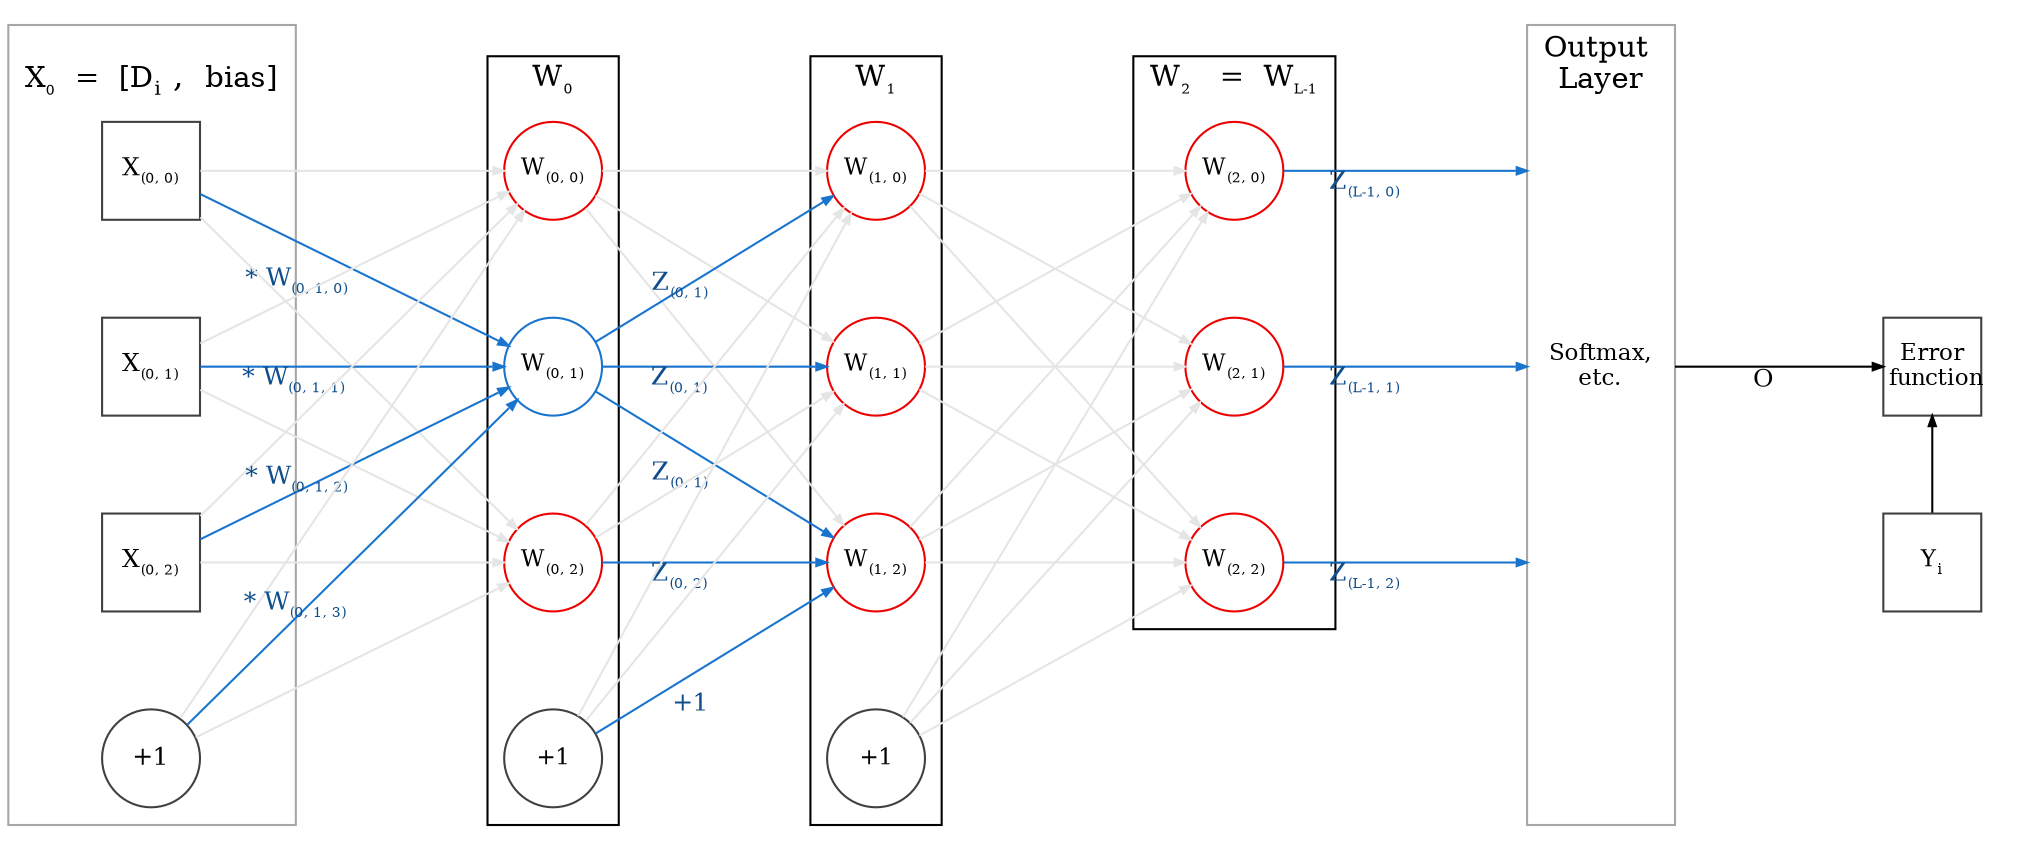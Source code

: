 digraph NeuralNetwork {

    rankdir=LR;
    ranksep=1.5;
    newrank=true;
    splines=line;
    nodesep=0.65;
    forcelabels=true;
    node[
        // label="",
        fixedsize=true, 
        width=0.65,
        height=0.65,
        fontsize=11, 
        shape=circle
    ];
    edge[color=gray90, arrowsize=0.5, fontsize = 12];
    compound=true;
    
    subgraph cluster_X {
        label=<<br/>X<font point-size="8"><sub>0</sub></font>  =  [D<font point-size="12"><sub>i</sub></font> <font point-size="16">, </font> bias]>;
        color=grey65;
        node [style=solid, color=grey25, shape=square, fontsize=12];
        // Nodes:
        x0 [label=<X<font point-size="8"><sub>(0, 0)</sub></font>>]
        x1 [label=<X<font point-size="8"><sub>(0, 1)</sub></font>>]
        x2 [label=<X<font point-size="8"><sub>(0, 2)</sub></font>>]
        x_bias [label="+1", color=grey25, shape=circle]
    }

    subgraph cluster_W_0 {
		label = <W<font point-size="8"><sub>0</sub></font>>;
		color=black;
        // Nodes:
		node [style=solid, color=red2];
        w00 [label=<W<font point-size="8"><sub>(0, 0)</sub></font>>];
		w01 [label=<W<font point-size="8"><sub>(0, 1)</sub></font>>, color=dodgerblue3];
        w02 [label=<W<font point-size="8"><sub>(0, 2)</sub></font>>];
        w0_bias [label="+1", color=grey25]
	}

    subgraph cluster_W_1 {
		label = <W<font point-size="8"><sub>1</sub></font>>;
		color=black;
        // Nodes:
		node [style=solid, color=red2];
        w10 [label=<W<font point-size="8"><sub>(1, 0)</sub></font>>];
		w11 [label=<W<font point-size="8"><sub>(1, 1)</sub></font>>];
        w12 [label=<W<font point-size="8"><sub>(1, 2)</sub></font>>];
        w1_bias [label="+1", color=grey25]
	}

    subgraph cluster_W_2 {
		label = <W<font point-size="8"><sub>2</sub></font>   =  W<font point-size="8"><sub>L-1</sub></font>>;
		color=black;
        // Nodes:
		node [style=solid, color=red2];
        w20 [label=<W<font point-size="8"><sub>(2, 0)</sub></font>>];
		w21 [label=<W<font point-size="8"><sub>(2, 1)</sub></font>>];
        w22 [label=<W<font point-size="8"><sub>(2, 2)</sub></font>>];
        // w2_bias [label="", style=invis]
	}

    subgraph cluster_W_2_bias {
		label=""
        color=white;
        w2_bias [label="", style=invis]
	}



    subgraph cluster_output_layer {
		label = "Output \nLayer";
		color=grey65;
        // Nodes:
		node [style=solid, shape=none];
        o0 [label=""]
        o1 [label="Softmax,\netc."]
        o2 [label=""]
        o3 [label=""]
	}

    subgraph cluster_error_function {
        rank=same;
        color=white;
        label="";
        node [style=solid, color=grey25, shape=square];
        e0 [style=invis]
        e1 [label="Error\n function"]
        y [label=<Y<font point-size="8"><sub>i</sub></font>>, color=grey25]
        e3 [style=invis]
        {
            e3 -> y [style=invis]
            y -> e1 [color=black]
            e1 -> e0 [style=invis]
        }
    }

    { x0 x1 x2 x_bias } -> { w00 }
    { x0 x1 x2 x_bias } -> { w02 }
    { x0 x1 x2 x_bias } -> { w0_bias } [style=invis]
    
    x0 -> w01 [xlabel=<* W<font point-size="8"><sub>(0, 1, 0)</sub></font>>, color=dodgerblue3, fontcolor=dodgerblue4] 
    x1 -> w01 [xlabel=<* W<font point-size="8"><sub>(0, 1, 1)</sub></font>>, color=dodgerblue3, fontcolor=dodgerblue4] 
    x2 -> w01 [xlabel=<* W<font point-size="8"><sub>(0, 1, 2)</sub></font>>, color=dodgerblue3, fontcolor=dodgerblue4] 
    x_bias -> w01 [xlabel=<<br/>* W<font point-size="8"><sub>(0, 1, 3)</sub></font>>, color=dodgerblue3, fontcolor=dodgerblue4] 

    // Between W0 and W1:
    { w00 } -> { w10 w11 w12 }
    w02 -> w10 
    w02 -> w11 
    w01 -> w10 [xlabel=<Z<font point-size="8"><sub>(0, 1)</sub></font>>, color=dodgerblue3, fontcolor=dodgerblue4]
    w01 -> w11 [xlabel=<Z<font point-size="8"><sub>(0, 1)</sub></font>>, color=dodgerblue3, fontcolor=dodgerblue4]
    w01 -> w12 [xlabel=<Z<font point-size="8"><sub>(0, 1)</sub></font>>, color=dodgerblue3, fontcolor=dodgerblue4]
    { w00 w01 w02 w0_bias } -> { w1_bias } [style=invis]
    w02 -> w12 [xlabel=<Z<font point-size="8"><sub>(0, 2)</sub></font>>, color=dodgerblue3, fontcolor=dodgerblue4]
    w0_bias -> {w10 w11}
    w0_bias -> w12 [xlabel=<<br/>+1>, color=dodgerblue3, fontcolor=dodgerblue4]
    
    // Between W1 and W2:
    { w10 w11 w12 w1_bias} -> { w20 w21 w22 }
    
    // Between W2 and Output layer:
    { w10 w11 w12 w1_bias} -> { w2_bias } -> { o0 o1 o2 o3 } [style=invis]

    
    w20 -> o0 [lhead=cluster_output_layer, color=dodgerblue3, xlabel=<Z<font point-size="8"><sub>(L-1, 0)</sub></font>>, fontcolor=dodgerblue4]
    w20 -> {o1 o2}[style = invis]

    w21 -> o1 [lhead=cluster_output_layer, color=dodgerblue3, xlabel=<Z<font point-size="8"><sub>(L-1, 1)</sub></font>>, fontcolor=dodgerblue4]
    w21 -> {o0 o2}[style = invis]

    w22 -> o2 [lhead=cluster_output_layer, color=dodgerblue3, xlabel=<Z<font point-size="8"><sub>(L-1, 2)</sub></font>>, fontcolor=dodgerblue4, ]
    w22 -> {o0 o1}[style = invis]

    o1 -> e1 [color = black, ltail=cluster_output_layer, xlabel="O"]

    {
        rank=same;
        x_bias
        -> 
        x2
        -> 
        x1 
        -> 
        x0 
        [style=invis]
    }

    {
        rank=same;
        w0_bias 
        -> 
        w02 
        -> 
        w01 
        -> 
        w00
        [style=invis]
    }

    {
        rank=same;
        w1_bias 
        -> 
        w12 
        -> 
        w11 
        -> 
        w10
        [style=invis]
    }


    {
        rank=same; 
        w2_bias 
        ->
        w22 [style=invis]
         
        w21 
        -> 
        w20
        [style=invis]
    }

     {
        rank=same;
        o3 -> o2 -> o1 -> o0
        [style=invis]
    }
}